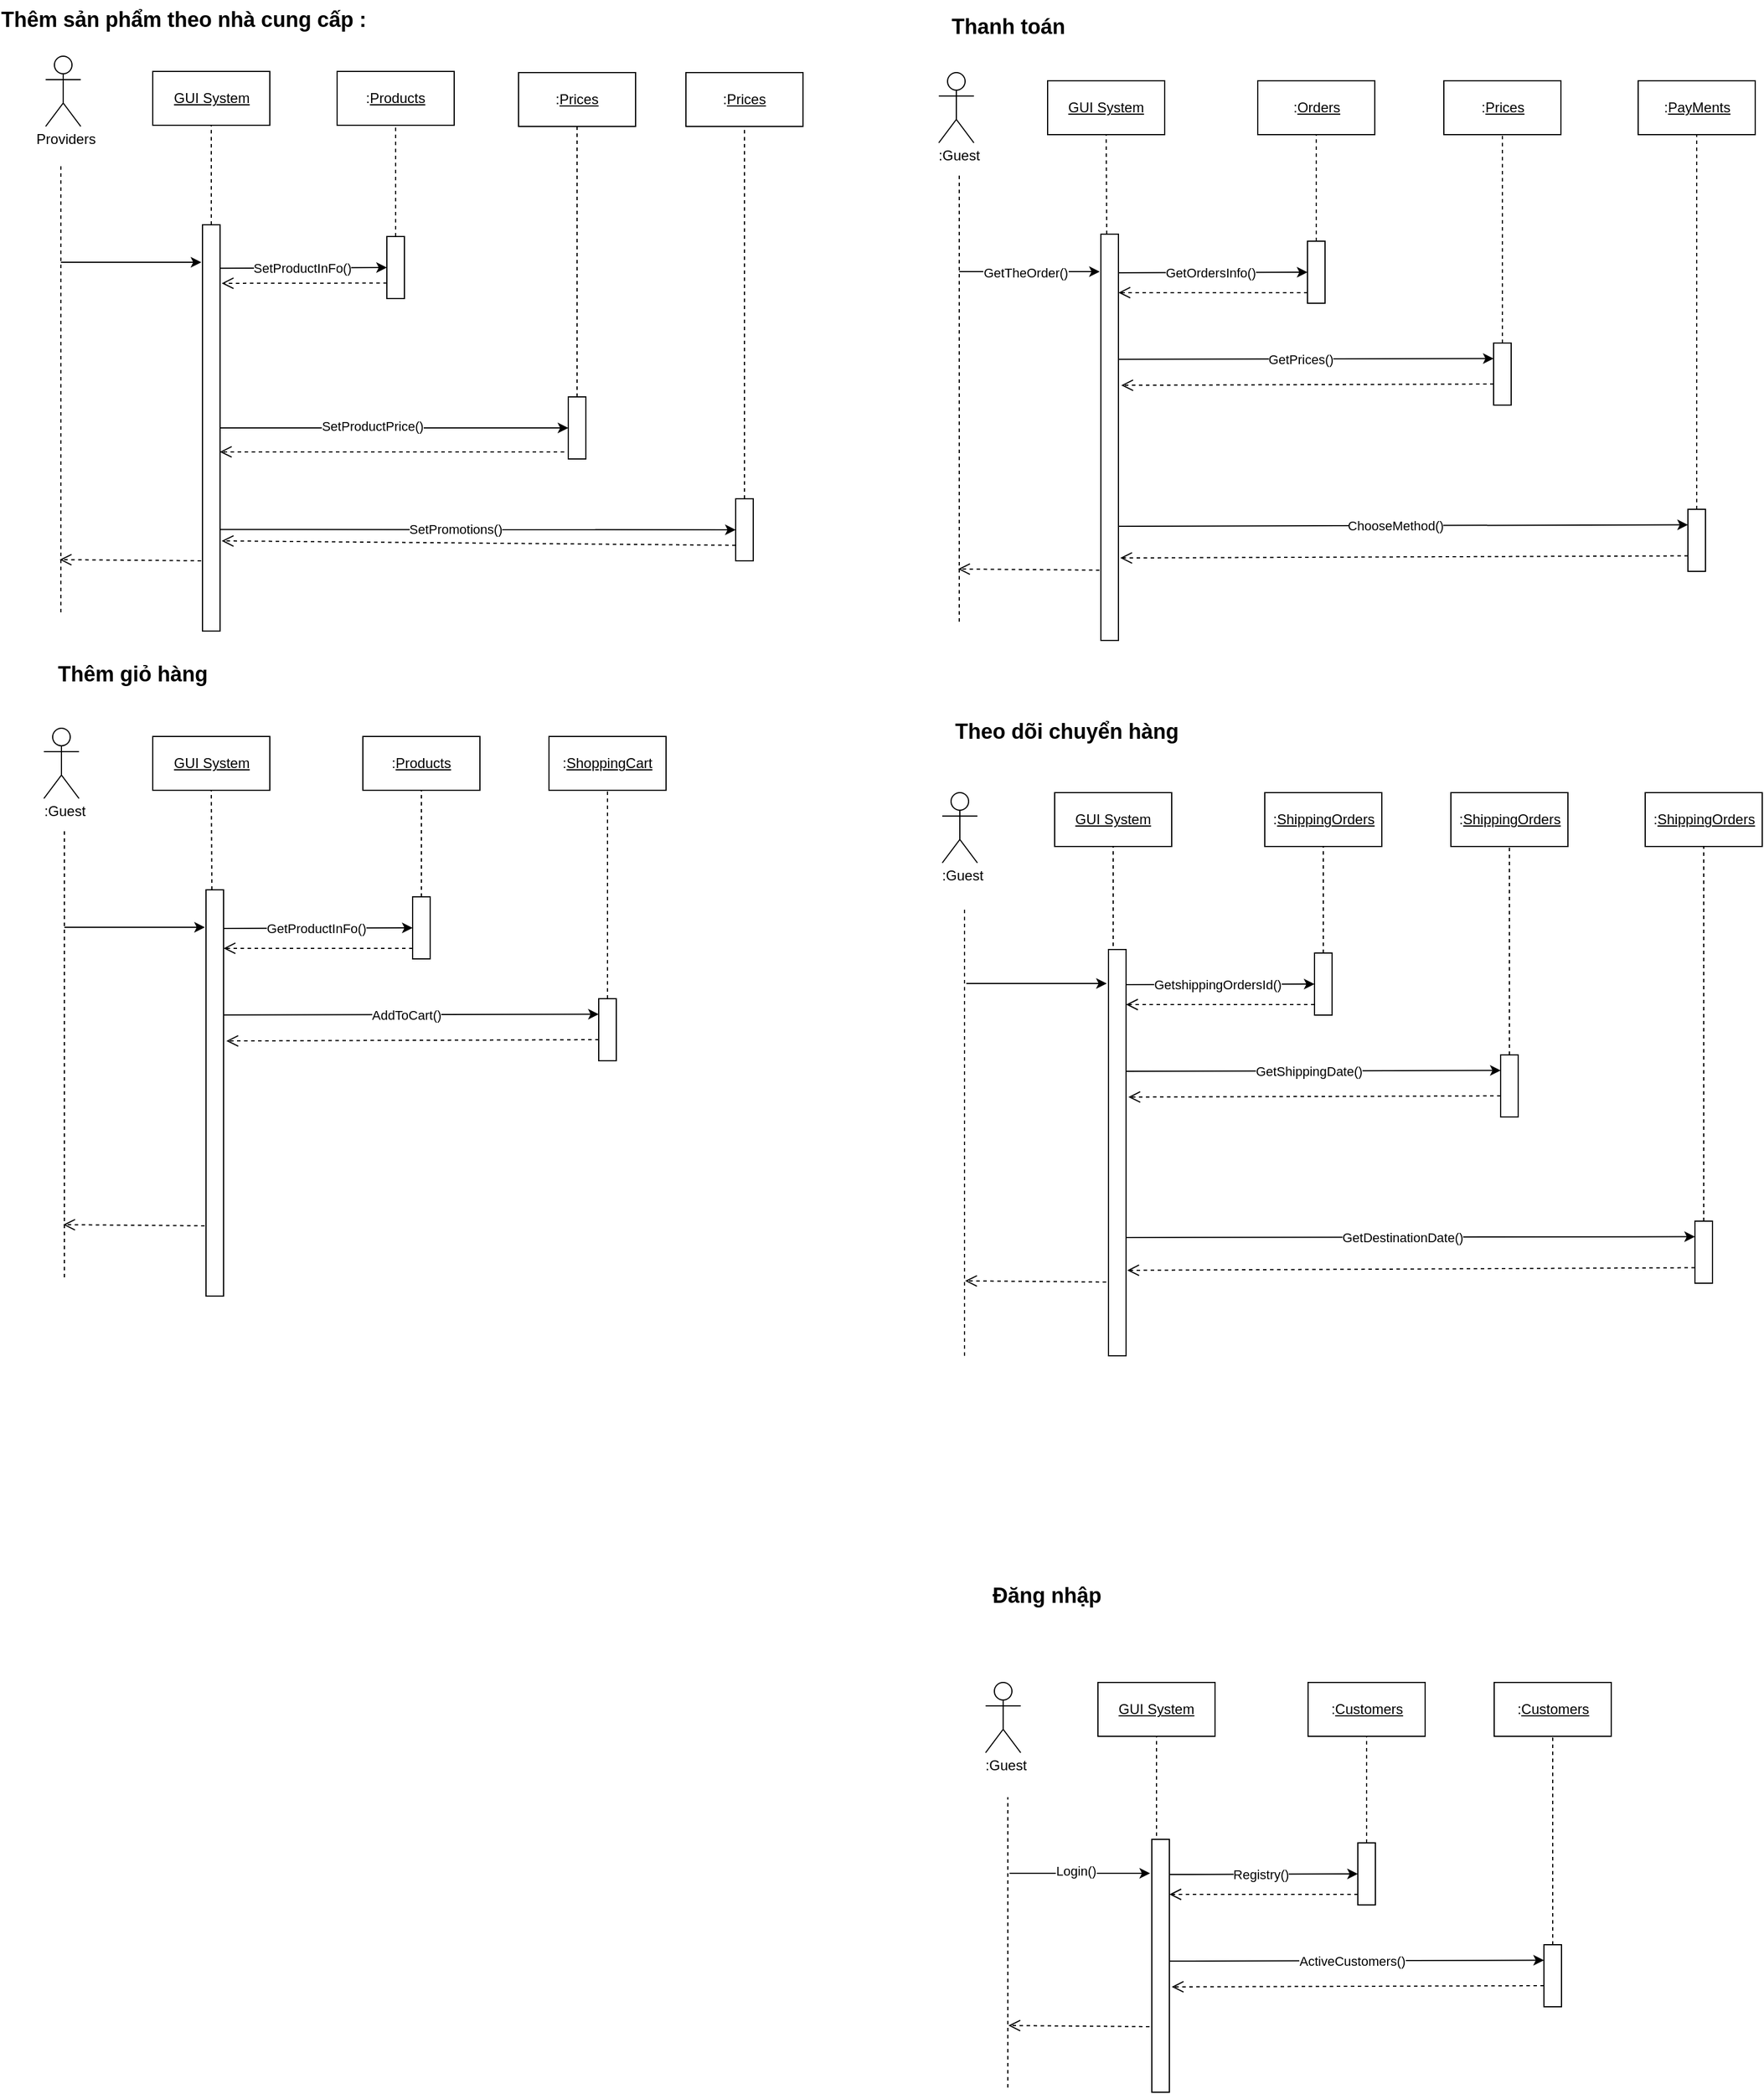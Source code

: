 <mxfile version="24.2.8" type="github">
  <diagram name="Trang-1" id="QfPc8f2yyIYW2TFsUel_">
    <mxGraphModel dx="5250" dy="3015" grid="0" gridSize="10" guides="1" tooltips="1" connect="1" arrows="1" fold="1" page="1" pageScale="1" pageWidth="1654" pageHeight="2336" math="0" shadow="0">
      <root>
        <mxCell id="0" />
        <mxCell id="1" parent="0" />
        <mxCell id="klZ8Iv5JOiSuoDanMf5N-1" value="Actor" style="shape=umlActor;verticalLabelPosition=bottom;verticalAlign=top;html=1;outlineConnect=0;overflow=hidden;noLabel=1;" vertex="1" parent="1">
          <mxGeometry x="75" y="64" width="30" height="60" as="geometry" />
        </mxCell>
        <mxCell id="klZ8Iv5JOiSuoDanMf5N-3" value="&lt;u&gt;GUI System&lt;/u&gt;" style="rounded=0;whiteSpace=wrap;html=1;" vertex="1" parent="1">
          <mxGeometry x="166.5" y="77" width="100" height="46" as="geometry" />
        </mxCell>
        <mxCell id="klZ8Iv5JOiSuoDanMf5N-4" value="" style="rounded=0;whiteSpace=wrap;html=1;" vertex="1" parent="1">
          <mxGeometry x="209" y="208" width="15" height="347" as="geometry" />
        </mxCell>
        <mxCell id="klZ8Iv5JOiSuoDanMf5N-5" value=":&lt;u&gt;Products&lt;/u&gt;" style="rounded=0;whiteSpace=wrap;html=1;" vertex="1" parent="1">
          <mxGeometry x="324" y="77" width="100" height="46" as="geometry" />
        </mxCell>
        <mxCell id="klZ8Iv5JOiSuoDanMf5N-6" value=":&lt;u&gt;Prices&lt;/u&gt;" style="rounded=0;whiteSpace=wrap;html=1;" vertex="1" parent="1">
          <mxGeometry x="479" y="78" width="100" height="46" as="geometry" />
        </mxCell>
        <mxCell id="klZ8Iv5JOiSuoDanMf5N-8" value="" style="endArrow=none;dashed=1;html=1;rounded=0;" edge="1" parent="1">
          <mxGeometry width="50" height="50" relative="1" as="geometry">
            <mxPoint x="88" y="539" as="sourcePoint" />
            <mxPoint x="88" y="156" as="targetPoint" />
          </mxGeometry>
        </mxCell>
        <mxCell id="klZ8Iv5JOiSuoDanMf5N-9" value="" style="endArrow=classic;html=1;rounded=0;" edge="1" parent="1">
          <mxGeometry width="50" height="50" relative="1" as="geometry">
            <mxPoint x="88" y="240" as="sourcePoint" />
            <mxPoint x="208" y="240" as="targetPoint" />
          </mxGeometry>
        </mxCell>
        <mxCell id="klZ8Iv5JOiSuoDanMf5N-10" value="" style="endArrow=none;dashed=1;html=1;rounded=0;entryX=0.5;entryY=1;entryDx=0;entryDy=0;exitX=0.5;exitY=0;exitDx=0;exitDy=0;" edge="1" parent="1" source="klZ8Iv5JOiSuoDanMf5N-4" target="klZ8Iv5JOiSuoDanMf5N-3">
          <mxGeometry width="50" height="50" relative="1" as="geometry">
            <mxPoint x="232" y="337" as="sourcePoint" />
            <mxPoint x="282" y="287" as="targetPoint" />
          </mxGeometry>
        </mxCell>
        <mxCell id="klZ8Iv5JOiSuoDanMf5N-13" value="" style="endArrow=classic;html=1;rounded=0;exitX=1.027;exitY=0.107;exitDx=0;exitDy=0;exitPerimeter=0;entryX=0;entryY=0.5;entryDx=0;entryDy=0;" edge="1" parent="1" source="klZ8Iv5JOiSuoDanMf5N-4" target="klZ8Iv5JOiSuoDanMf5N-14">
          <mxGeometry width="50" height="50" relative="1" as="geometry">
            <mxPoint x="257" y="236" as="sourcePoint" />
            <mxPoint x="338" y="239" as="targetPoint" />
          </mxGeometry>
        </mxCell>
        <mxCell id="klZ8Iv5JOiSuoDanMf5N-16" value="SetProductInFo()" style="edgeLabel;html=1;align=center;verticalAlign=middle;resizable=0;points=[];" vertex="1" connectable="0" parent="klZ8Iv5JOiSuoDanMf5N-13">
          <mxGeometry x="-0.029" relative="1" as="geometry">
            <mxPoint as="offset" />
          </mxGeometry>
        </mxCell>
        <mxCell id="klZ8Iv5JOiSuoDanMf5N-14" value="" style="rounded=0;whiteSpace=wrap;html=1;" vertex="1" parent="1">
          <mxGeometry x="366.5" y="218" width="15" height="53" as="geometry" />
        </mxCell>
        <mxCell id="klZ8Iv5JOiSuoDanMf5N-18" value="" style="rounded=0;whiteSpace=wrap;html=1;" vertex="1" parent="1">
          <mxGeometry x="521.5" y="355" width="15" height="53" as="geometry" />
        </mxCell>
        <mxCell id="klZ8Iv5JOiSuoDanMf5N-21" value="" style="endArrow=none;dashed=1;html=1;rounded=0;exitX=0.5;exitY=0;exitDx=0;exitDy=0;entryX=0.5;entryY=1;entryDx=0;entryDy=0;" edge="1" parent="1" source="klZ8Iv5JOiSuoDanMf5N-14" target="klZ8Iv5JOiSuoDanMf5N-5">
          <mxGeometry width="50" height="50" relative="1" as="geometry">
            <mxPoint x="464" y="337" as="sourcePoint" />
            <mxPoint x="514" y="287" as="targetPoint" />
          </mxGeometry>
        </mxCell>
        <mxCell id="klZ8Iv5JOiSuoDanMf5N-22" value="" style="endArrow=none;dashed=1;html=1;rounded=0;exitX=0.5;exitY=0;exitDx=0;exitDy=0;entryX=0.5;entryY=1;entryDx=0;entryDy=0;" edge="1" parent="1" source="klZ8Iv5JOiSuoDanMf5N-18" target="klZ8Iv5JOiSuoDanMf5N-6">
          <mxGeometry width="50" height="50" relative="1" as="geometry">
            <mxPoint x="384" y="222" as="sourcePoint" />
            <mxPoint x="384" y="133" as="targetPoint" />
          </mxGeometry>
        </mxCell>
        <mxCell id="klZ8Iv5JOiSuoDanMf5N-24" value=":&lt;u&gt;Prices&lt;/u&gt;" style="rounded=0;whiteSpace=wrap;html=1;" vertex="1" parent="1">
          <mxGeometry x="622" y="78" width="100" height="46" as="geometry" />
        </mxCell>
        <mxCell id="klZ8Iv5JOiSuoDanMf5N-25" value="" style="endArrow=none;dashed=1;html=1;rounded=0;entryX=0.5;entryY=1;entryDx=0;entryDy=0;exitX=0.5;exitY=0;exitDx=0;exitDy=0;" edge="1" parent="1" source="klZ8Iv5JOiSuoDanMf5N-27" target="klZ8Iv5JOiSuoDanMf5N-24">
          <mxGeometry width="50" height="50" relative="1" as="geometry">
            <mxPoint x="672" y="197" as="sourcePoint" />
            <mxPoint x="514" y="287" as="targetPoint" />
          </mxGeometry>
        </mxCell>
        <mxCell id="klZ8Iv5JOiSuoDanMf5N-27" value="" style="rounded=0;whiteSpace=wrap;html=1;" vertex="1" parent="1">
          <mxGeometry x="664.5" y="442" width="15" height="53" as="geometry" />
        </mxCell>
        <mxCell id="klZ8Iv5JOiSuoDanMf5N-30" style="rounded=0;orthogonalLoop=1;jettySize=auto;html=1;exitX=1;exitY=0.5;exitDx=0;exitDy=0;entryX=0;entryY=0.5;entryDx=0;entryDy=0;" edge="1" parent="1" source="klZ8Iv5JOiSuoDanMf5N-4" target="klZ8Iv5JOiSuoDanMf5N-18">
          <mxGeometry relative="1" as="geometry">
            <mxPoint x="508" y="349" as="targetPoint" />
            <mxPoint x="261" y="313" as="sourcePoint" />
          </mxGeometry>
        </mxCell>
        <mxCell id="klZ8Iv5JOiSuoDanMf5N-31" value="SetProductPrice()" style="edgeLabel;html=1;align=center;verticalAlign=middle;resizable=0;points=[];" vertex="1" connectable="0" parent="klZ8Iv5JOiSuoDanMf5N-30">
          <mxGeometry x="-0.131" y="2" relative="1" as="geometry">
            <mxPoint as="offset" />
          </mxGeometry>
        </mxCell>
        <mxCell id="klZ8Iv5JOiSuoDanMf5N-32" style="rounded=0;orthogonalLoop=1;jettySize=auto;html=1;exitX=1;exitY=0.75;exitDx=0;exitDy=0;entryX=0;entryY=0.5;entryDx=0;entryDy=0;" edge="1" parent="1" source="klZ8Iv5JOiSuoDanMf5N-4" target="klZ8Iv5JOiSuoDanMf5N-27">
          <mxGeometry relative="1" as="geometry">
            <mxPoint x="378" y="466" as="sourcePoint" />
            <mxPoint x="590" y="468" as="targetPoint" />
          </mxGeometry>
        </mxCell>
        <mxCell id="klZ8Iv5JOiSuoDanMf5N-33" value="SetPromotions()" style="edgeLabel;html=1;align=center;verticalAlign=middle;resizable=0;points=[];" vertex="1" connectable="0" parent="klZ8Iv5JOiSuoDanMf5N-32">
          <mxGeometry x="-0.089" y="1" relative="1" as="geometry">
            <mxPoint as="offset" />
          </mxGeometry>
        </mxCell>
        <mxCell id="klZ8Iv5JOiSuoDanMf5N-35" value="" style="html=1;verticalAlign=bottom;endArrow=open;dashed=1;endSize=8;curved=0;rounded=0;exitX=0;exitY=0.75;exitDx=0;exitDy=0;entryX=1.093;entryY=0.144;entryDx=0;entryDy=0;entryPerimeter=0;" edge="1" parent="1" source="klZ8Iv5JOiSuoDanMf5N-14" target="klZ8Iv5JOiSuoDanMf5N-4">
          <mxGeometry relative="1" as="geometry">
            <mxPoint x="353" y="268" as="sourcePoint" />
            <mxPoint x="273" y="268" as="targetPoint" />
          </mxGeometry>
        </mxCell>
        <mxCell id="klZ8Iv5JOiSuoDanMf5N-36" value="" style="html=1;verticalAlign=bottom;endArrow=open;dashed=1;endSize=8;curved=0;rounded=0;exitX=-0.08;exitY=0.827;exitDx=0;exitDy=0;entryX=1.093;entryY=0.144;entryDx=0;entryDy=0;entryPerimeter=0;exitPerimeter=0;" edge="1" parent="1" source="klZ8Iv5JOiSuoDanMf5N-4">
          <mxGeometry relative="1" as="geometry">
            <mxPoint x="229" y="494" as="sourcePoint" />
            <mxPoint x="87" y="494" as="targetPoint" />
          </mxGeometry>
        </mxCell>
        <mxCell id="klZ8Iv5JOiSuoDanMf5N-37" value="" style="html=1;verticalAlign=bottom;endArrow=open;dashed=1;endSize=8;curved=0;rounded=0;exitX=0;exitY=0.75;exitDx=0;exitDy=0;entryX=1.093;entryY=0.778;entryDx=0;entryDy=0;entryPerimeter=0;" edge="1" parent="1" source="klZ8Iv5JOiSuoDanMf5N-27" target="klZ8Iv5JOiSuoDanMf5N-4">
          <mxGeometry relative="1" as="geometry">
            <mxPoint x="371" y="485" as="sourcePoint" />
            <mxPoint x="229" y="485" as="targetPoint" />
          </mxGeometry>
        </mxCell>
        <mxCell id="klZ8Iv5JOiSuoDanMf5N-38" value="" style="html=1;verticalAlign=bottom;endArrow=open;dashed=1;endSize=8;curved=0;rounded=0;exitX=0;exitY=0.75;exitDx=0;exitDy=0;entryX=0.987;entryY=0.559;entryDx=0;entryDy=0;entryPerimeter=0;" edge="1" parent="1" target="klZ8Iv5JOiSuoDanMf5N-4">
          <mxGeometry relative="1" as="geometry">
            <mxPoint x="518" y="402" as="sourcePoint" />
            <mxPoint x="376" y="402" as="targetPoint" />
          </mxGeometry>
        </mxCell>
        <mxCell id="klZ8Iv5JOiSuoDanMf5N-40" value="Providers" style="text;html=1;align=center;verticalAlign=middle;resizable=0;points=[];autosize=1;strokeColor=none;fillColor=none;" vertex="1" parent="1">
          <mxGeometry x="57" y="122" width="69" height="26" as="geometry" />
        </mxCell>
        <mxCell id="klZ8Iv5JOiSuoDanMf5N-41" value="Actor" style="shape=umlActor;verticalLabelPosition=bottom;verticalAlign=top;html=1;outlineConnect=0;overflow=hidden;noLabel=1;" vertex="1" parent="1">
          <mxGeometry x="73.5" y="638" width="30" height="60" as="geometry" />
        </mxCell>
        <mxCell id="klZ8Iv5JOiSuoDanMf5N-42" value=":Guest" style="text;html=1;align=center;verticalAlign=middle;resizable=0;points=[];autosize=1;strokeColor=none;fillColor=none;" vertex="1" parent="1">
          <mxGeometry x="64.5" y="696" width="53" height="26" as="geometry" />
        </mxCell>
        <mxCell id="klZ8Iv5JOiSuoDanMf5N-43" value="" style="endArrow=none;dashed=1;html=1;rounded=0;" edge="1" parent="1">
          <mxGeometry width="50" height="50" relative="1" as="geometry">
            <mxPoint x="91" y="1107" as="sourcePoint" />
            <mxPoint x="91" y="724" as="targetPoint" />
          </mxGeometry>
        </mxCell>
        <mxCell id="klZ8Iv5JOiSuoDanMf5N-44" value="" style="endArrow=classic;html=1;rounded=0;" edge="1" parent="1">
          <mxGeometry width="50" height="50" relative="1" as="geometry">
            <mxPoint x="91" y="808" as="sourcePoint" />
            <mxPoint x="211" y="808" as="targetPoint" />
          </mxGeometry>
        </mxCell>
        <mxCell id="klZ8Iv5JOiSuoDanMf5N-45" value="" style="rounded=0;whiteSpace=wrap;html=1;" vertex="1" parent="1">
          <mxGeometry x="212" y="776" width="15" height="347" as="geometry" />
        </mxCell>
        <mxCell id="klZ8Iv5JOiSuoDanMf5N-46" value="" style="html=1;verticalAlign=bottom;endArrow=open;dashed=1;endSize=8;curved=0;rounded=0;exitX=-0.08;exitY=0.827;exitDx=0;exitDy=0;entryX=1.093;entryY=0.144;entryDx=0;entryDy=0;entryPerimeter=0;exitPerimeter=0;" edge="1" source="klZ8Iv5JOiSuoDanMf5N-45" parent="1">
          <mxGeometry relative="1" as="geometry">
            <mxPoint x="232" y="1062" as="sourcePoint" />
            <mxPoint x="90" y="1062" as="targetPoint" />
          </mxGeometry>
        </mxCell>
        <mxCell id="klZ8Iv5JOiSuoDanMf5N-47" value="&lt;u&gt;GUI System&lt;/u&gt;" style="rounded=0;whiteSpace=wrap;html=1;" vertex="1" parent="1">
          <mxGeometry x="166.5" y="645" width="100" height="46" as="geometry" />
        </mxCell>
        <mxCell id="klZ8Iv5JOiSuoDanMf5N-48" value="" style="endArrow=none;dashed=1;html=1;rounded=0;entryX=0.5;entryY=1;entryDx=0;entryDy=0;exitX=0.333;exitY=0;exitDx=0;exitDy=0;exitPerimeter=0;" edge="1" parent="1" source="klZ8Iv5JOiSuoDanMf5N-45" target="klZ8Iv5JOiSuoDanMf5N-47">
          <mxGeometry width="50" height="50" relative="1" as="geometry">
            <mxPoint x="219" y="772" as="sourcePoint" />
            <mxPoint x="219" y="694" as="targetPoint" />
          </mxGeometry>
        </mxCell>
        <mxCell id="klZ8Iv5JOiSuoDanMf5N-49" value=":&lt;u&gt;Products&lt;/u&gt;" style="rounded=0;whiteSpace=wrap;html=1;" vertex="1" parent="1">
          <mxGeometry x="346" y="645" width="100" height="46" as="geometry" />
        </mxCell>
        <mxCell id="klZ8Iv5JOiSuoDanMf5N-50" value="" style="endArrow=none;dashed=1;html=1;rounded=0;entryX=0.5;entryY=1;entryDx=0;entryDy=0;exitX=0.5;exitY=0;exitDx=0;exitDy=0;" edge="1" parent="1" source="klZ8Iv5JOiSuoDanMf5N-51" target="klZ8Iv5JOiSuoDanMf5N-49">
          <mxGeometry width="50" height="50" relative="1" as="geometry">
            <mxPoint x="396" y="760" as="sourcePoint" />
            <mxPoint x="395.5" y="698" as="targetPoint" />
          </mxGeometry>
        </mxCell>
        <mxCell id="klZ8Iv5JOiSuoDanMf5N-51" value="" style="rounded=0;whiteSpace=wrap;html=1;" vertex="1" parent="1">
          <mxGeometry x="388.5" y="782" width="15" height="53" as="geometry" />
        </mxCell>
        <mxCell id="klZ8Iv5JOiSuoDanMf5N-52" value="" style="endArrow=classic;html=1;rounded=0;exitX=1.027;exitY=0.107;exitDx=0;exitDy=0;exitPerimeter=0;entryX=0;entryY=0.5;entryDx=0;entryDy=0;" edge="1" parent="1" target="klZ8Iv5JOiSuoDanMf5N-51">
          <mxGeometry width="50" height="50" relative="1" as="geometry">
            <mxPoint x="227" y="809" as="sourcePoint" />
            <mxPoint x="370" y="809" as="targetPoint" />
          </mxGeometry>
        </mxCell>
        <mxCell id="klZ8Iv5JOiSuoDanMf5N-53" value="GetProductInFo()" style="edgeLabel;html=1;align=center;verticalAlign=middle;resizable=0;points=[];" vertex="1" connectable="0" parent="klZ8Iv5JOiSuoDanMf5N-52">
          <mxGeometry x="-0.029" relative="1" as="geometry">
            <mxPoint as="offset" />
          </mxGeometry>
        </mxCell>
        <mxCell id="klZ8Iv5JOiSuoDanMf5N-55" value="" style="html=1;verticalAlign=bottom;endArrow=open;dashed=1;endSize=8;curved=0;rounded=0;exitX=-0.08;exitY=0.827;exitDx=0;exitDy=0;entryX=1;entryY=0.144;entryDx=0;entryDy=0;entryPerimeter=0;exitPerimeter=0;" edge="1" parent="1" target="klZ8Iv5JOiSuoDanMf5N-45">
          <mxGeometry relative="1" as="geometry">
            <mxPoint x="388.5" y="826" as="sourcePoint" />
            <mxPoint x="267.5" y="825" as="targetPoint" />
          </mxGeometry>
        </mxCell>
        <mxCell id="klZ8Iv5JOiSuoDanMf5N-56" value=":&lt;u&gt;ShoppingCart&lt;/u&gt;" style="rounded=0;whiteSpace=wrap;html=1;" vertex="1" parent="1">
          <mxGeometry x="505" y="645" width="100" height="46" as="geometry" />
        </mxCell>
        <mxCell id="klZ8Iv5JOiSuoDanMf5N-57" value="" style="endArrow=none;dashed=1;html=1;rounded=0;entryX=0.5;entryY=1;entryDx=0;entryDy=0;exitX=0.5;exitY=0;exitDx=0;exitDy=0;" edge="1" parent="1" source="klZ8Iv5JOiSuoDanMf5N-58" target="klZ8Iv5JOiSuoDanMf5N-56">
          <mxGeometry width="50" height="50" relative="1" as="geometry">
            <mxPoint x="555" y="871" as="sourcePoint" />
            <mxPoint x="406" y="701" as="targetPoint" />
          </mxGeometry>
        </mxCell>
        <mxCell id="klZ8Iv5JOiSuoDanMf5N-58" value="" style="rounded=0;whiteSpace=wrap;html=1;" vertex="1" parent="1">
          <mxGeometry x="547.5" y="869" width="15" height="53" as="geometry" />
        </mxCell>
        <mxCell id="klZ8Iv5JOiSuoDanMf5N-59" value="" style="endArrow=classic;html=1;rounded=0;exitX=1;exitY=0.308;exitDx=0;exitDy=0;exitPerimeter=0;entryX=0;entryY=0.25;entryDx=0;entryDy=0;" edge="1" parent="1" source="klZ8Iv5JOiSuoDanMf5N-45" target="klZ8Iv5JOiSuoDanMf5N-58">
          <mxGeometry width="50" height="50" relative="1" as="geometry">
            <mxPoint x="227" y="891" as="sourcePoint" />
            <mxPoint x="389" y="891" as="targetPoint" />
          </mxGeometry>
        </mxCell>
        <mxCell id="klZ8Iv5JOiSuoDanMf5N-60" value="AddToCart()" style="edgeLabel;html=1;align=center;verticalAlign=middle;resizable=0;points=[];" vertex="1" connectable="0" parent="klZ8Iv5JOiSuoDanMf5N-59">
          <mxGeometry x="-0.029" relative="1" as="geometry">
            <mxPoint as="offset" />
          </mxGeometry>
        </mxCell>
        <mxCell id="klZ8Iv5JOiSuoDanMf5N-61" value="" style="html=1;verticalAlign=bottom;endArrow=open;dashed=1;endSize=8;curved=0;rounded=0;exitX=-0.08;exitY=0.827;exitDx=0;exitDy=0;entryX=1.16;entryY=0.372;entryDx=0;entryDy=0;entryPerimeter=0;exitPerimeter=0;" edge="1" parent="1" target="klZ8Iv5JOiSuoDanMf5N-45">
          <mxGeometry relative="1" as="geometry">
            <mxPoint x="547.5" y="904" as="sourcePoint" />
            <mxPoint x="386" y="904" as="targetPoint" />
          </mxGeometry>
        </mxCell>
        <mxCell id="klZ8Iv5JOiSuoDanMf5N-63" value="Actor" style="shape=umlActor;verticalLabelPosition=bottom;verticalAlign=top;html=1;outlineConnect=0;overflow=hidden;noLabel=1;" vertex="1" parent="1">
          <mxGeometry x="838" y="78" width="30" height="60" as="geometry" />
        </mxCell>
        <mxCell id="klZ8Iv5JOiSuoDanMf5N-64" value=":Guest" style="text;html=1;align=center;verticalAlign=middle;resizable=0;points=[];autosize=1;strokeColor=none;fillColor=none;" vertex="1" parent="1">
          <mxGeometry x="828" y="136" width="53" height="26" as="geometry" />
        </mxCell>
        <mxCell id="klZ8Iv5JOiSuoDanMf5N-65" value="" style="endArrow=none;dashed=1;html=1;rounded=0;" edge="1" parent="1">
          <mxGeometry width="50" height="50" relative="1" as="geometry">
            <mxPoint x="855.5" y="547" as="sourcePoint" />
            <mxPoint x="855.5" y="164" as="targetPoint" />
          </mxGeometry>
        </mxCell>
        <mxCell id="klZ8Iv5JOiSuoDanMf5N-66" value="" style="endArrow=classic;html=1;rounded=0;" edge="1" parent="1">
          <mxGeometry width="50" height="50" relative="1" as="geometry">
            <mxPoint x="855.5" y="248" as="sourcePoint" />
            <mxPoint x="975.5" y="248" as="targetPoint" />
          </mxGeometry>
        </mxCell>
        <mxCell id="klZ8Iv5JOiSuoDanMf5N-83" value="GetTheOrder()" style="edgeLabel;html=1;align=center;verticalAlign=middle;resizable=0;points=[];" vertex="1" connectable="0" parent="klZ8Iv5JOiSuoDanMf5N-66">
          <mxGeometry x="-0.261" y="-1" relative="1" as="geometry">
            <mxPoint x="12" as="offset" />
          </mxGeometry>
        </mxCell>
        <mxCell id="klZ8Iv5JOiSuoDanMf5N-67" value="" style="rounded=0;whiteSpace=wrap;html=1;" vertex="1" parent="1">
          <mxGeometry x="976.5" y="216" width="15" height="347" as="geometry" />
        </mxCell>
        <mxCell id="klZ8Iv5JOiSuoDanMf5N-68" value="" style="html=1;verticalAlign=bottom;endArrow=open;dashed=1;endSize=8;curved=0;rounded=0;exitX=-0.08;exitY=0.827;exitDx=0;exitDy=0;entryX=1.093;entryY=0.144;entryDx=0;entryDy=0;entryPerimeter=0;exitPerimeter=0;" edge="1" source="klZ8Iv5JOiSuoDanMf5N-67" parent="1">
          <mxGeometry relative="1" as="geometry">
            <mxPoint x="996.5" y="502" as="sourcePoint" />
            <mxPoint x="854.5" y="502" as="targetPoint" />
          </mxGeometry>
        </mxCell>
        <mxCell id="klZ8Iv5JOiSuoDanMf5N-69" value="&lt;u&gt;GUI System&lt;/u&gt;" style="rounded=0;whiteSpace=wrap;html=1;" vertex="1" parent="1">
          <mxGeometry x="931" y="85" width="100" height="46" as="geometry" />
        </mxCell>
        <mxCell id="klZ8Iv5JOiSuoDanMf5N-70" value="" style="endArrow=none;dashed=1;html=1;rounded=0;entryX=0.5;entryY=1;entryDx=0;entryDy=0;exitX=0.333;exitY=0;exitDx=0;exitDy=0;exitPerimeter=0;" edge="1" source="klZ8Iv5JOiSuoDanMf5N-67" target="klZ8Iv5JOiSuoDanMf5N-69" parent="1">
          <mxGeometry width="50" height="50" relative="1" as="geometry">
            <mxPoint x="983.5" y="212" as="sourcePoint" />
            <mxPoint x="983.5" y="134" as="targetPoint" />
          </mxGeometry>
        </mxCell>
        <mxCell id="klZ8Iv5JOiSuoDanMf5N-71" value=":&lt;u&gt;Orders&lt;/u&gt;" style="rounded=0;whiteSpace=wrap;html=1;" vertex="1" parent="1">
          <mxGeometry x="1110.5" y="85" width="100" height="46" as="geometry" />
        </mxCell>
        <mxCell id="klZ8Iv5JOiSuoDanMf5N-72" value="" style="endArrow=none;dashed=1;html=1;rounded=0;entryX=0.5;entryY=1;entryDx=0;entryDy=0;exitX=0.5;exitY=0;exitDx=0;exitDy=0;" edge="1" source="klZ8Iv5JOiSuoDanMf5N-73" target="klZ8Iv5JOiSuoDanMf5N-71" parent="1">
          <mxGeometry width="50" height="50" relative="1" as="geometry">
            <mxPoint x="1160.5" y="200" as="sourcePoint" />
            <mxPoint x="1160" y="138" as="targetPoint" />
          </mxGeometry>
        </mxCell>
        <mxCell id="klZ8Iv5JOiSuoDanMf5N-73" value="" style="rounded=0;whiteSpace=wrap;html=1;" vertex="1" parent="1">
          <mxGeometry x="1153" y="222" width="15" height="53" as="geometry" />
        </mxCell>
        <mxCell id="klZ8Iv5JOiSuoDanMf5N-74" value="" style="endArrow=classic;html=1;rounded=0;exitX=1.027;exitY=0.107;exitDx=0;exitDy=0;exitPerimeter=0;entryX=0;entryY=0.5;entryDx=0;entryDy=0;" edge="1" target="klZ8Iv5JOiSuoDanMf5N-73" parent="1">
          <mxGeometry width="50" height="50" relative="1" as="geometry">
            <mxPoint x="991.5" y="249" as="sourcePoint" />
            <mxPoint x="1134.5" y="249" as="targetPoint" />
          </mxGeometry>
        </mxCell>
        <mxCell id="klZ8Iv5JOiSuoDanMf5N-75" value="GetOrdersInfo()" style="edgeLabel;html=1;align=center;verticalAlign=middle;resizable=0;points=[];" vertex="1" connectable="0" parent="klZ8Iv5JOiSuoDanMf5N-74">
          <mxGeometry x="-0.029" relative="1" as="geometry">
            <mxPoint as="offset" />
          </mxGeometry>
        </mxCell>
        <mxCell id="klZ8Iv5JOiSuoDanMf5N-76" value="" style="html=1;verticalAlign=bottom;endArrow=open;dashed=1;endSize=8;curved=0;rounded=0;exitX=-0.08;exitY=0.827;exitDx=0;exitDy=0;entryX=1;entryY=0.144;entryDx=0;entryDy=0;entryPerimeter=0;exitPerimeter=0;" edge="1" target="klZ8Iv5JOiSuoDanMf5N-67" parent="1">
          <mxGeometry relative="1" as="geometry">
            <mxPoint x="1153" y="266" as="sourcePoint" />
            <mxPoint x="1032" y="265" as="targetPoint" />
          </mxGeometry>
        </mxCell>
        <mxCell id="klZ8Iv5JOiSuoDanMf5N-77" value=":&lt;u&gt;Prices&lt;/u&gt;" style="rounded=0;whiteSpace=wrap;html=1;" vertex="1" parent="1">
          <mxGeometry x="1269.5" y="85" width="100" height="46" as="geometry" />
        </mxCell>
        <mxCell id="klZ8Iv5JOiSuoDanMf5N-78" value="" style="endArrow=none;dashed=1;html=1;rounded=0;entryX=0.5;entryY=1;entryDx=0;entryDy=0;exitX=0.5;exitY=0;exitDx=0;exitDy=0;" edge="1" source="klZ8Iv5JOiSuoDanMf5N-79" target="klZ8Iv5JOiSuoDanMf5N-77" parent="1">
          <mxGeometry width="50" height="50" relative="1" as="geometry">
            <mxPoint x="1319.5" y="311" as="sourcePoint" />
            <mxPoint x="1170.5" y="141" as="targetPoint" />
          </mxGeometry>
        </mxCell>
        <mxCell id="klZ8Iv5JOiSuoDanMf5N-79" value="" style="rounded=0;whiteSpace=wrap;html=1;" vertex="1" parent="1">
          <mxGeometry x="1312" y="309" width="15" height="53" as="geometry" />
        </mxCell>
        <mxCell id="klZ8Iv5JOiSuoDanMf5N-80" value="" style="endArrow=classic;html=1;rounded=0;exitX=1;exitY=0.308;exitDx=0;exitDy=0;exitPerimeter=0;entryX=0;entryY=0.25;entryDx=0;entryDy=0;" edge="1" source="klZ8Iv5JOiSuoDanMf5N-67" target="klZ8Iv5JOiSuoDanMf5N-79" parent="1">
          <mxGeometry width="50" height="50" relative="1" as="geometry">
            <mxPoint x="991.5" y="331" as="sourcePoint" />
            <mxPoint x="1153.5" y="331" as="targetPoint" />
          </mxGeometry>
        </mxCell>
        <mxCell id="klZ8Iv5JOiSuoDanMf5N-81" value="GetPrices()" style="edgeLabel;html=1;align=center;verticalAlign=middle;resizable=0;points=[];" vertex="1" connectable="0" parent="klZ8Iv5JOiSuoDanMf5N-80">
          <mxGeometry x="-0.029" relative="1" as="geometry">
            <mxPoint as="offset" />
          </mxGeometry>
        </mxCell>
        <mxCell id="klZ8Iv5JOiSuoDanMf5N-82" value="" style="html=1;verticalAlign=bottom;endArrow=open;dashed=1;endSize=8;curved=0;rounded=0;exitX=-0.08;exitY=0.827;exitDx=0;exitDy=0;entryX=1.16;entryY=0.372;entryDx=0;entryDy=0;entryPerimeter=0;exitPerimeter=0;" edge="1" target="klZ8Iv5JOiSuoDanMf5N-67" parent="1">
          <mxGeometry relative="1" as="geometry">
            <mxPoint x="1312" y="344" as="sourcePoint" />
            <mxPoint x="1150.5" y="344" as="targetPoint" />
          </mxGeometry>
        </mxCell>
        <mxCell id="klZ8Iv5JOiSuoDanMf5N-84" value="" style="endArrow=classic;html=1;rounded=0;exitX=0.999;exitY=0.719;exitDx=0;exitDy=0;exitPerimeter=0;entryX=0;entryY=0.25;entryDx=0;entryDy=0;" edge="1" target="klZ8Iv5JOiSuoDanMf5N-87" parent="1" source="klZ8Iv5JOiSuoDanMf5N-67">
          <mxGeometry width="50" height="50" relative="1" as="geometry">
            <mxPoint x="1158" y="323" as="sourcePoint" />
            <mxPoint x="1319.5" y="331" as="targetPoint" />
          </mxGeometry>
        </mxCell>
        <mxCell id="klZ8Iv5JOiSuoDanMf5N-85" value="ChooseMethod()" style="edgeLabel;html=1;align=center;verticalAlign=middle;resizable=0;points=[];" vertex="1" connectable="0" parent="klZ8Iv5JOiSuoDanMf5N-84">
          <mxGeometry x="-0.029" relative="1" as="geometry">
            <mxPoint as="offset" />
          </mxGeometry>
        </mxCell>
        <mxCell id="klZ8Iv5JOiSuoDanMf5N-86" value="" style="html=1;verticalAlign=bottom;endArrow=open;dashed=1;endSize=8;curved=0;rounded=0;exitX=0;exitY=0.75;exitDx=0;exitDy=0;entryX=1.102;entryY=0.797;entryDx=0;entryDy=0;entryPerimeter=0;" edge="1" parent="1" source="klZ8Iv5JOiSuoDanMf5N-87" target="klZ8Iv5JOiSuoDanMf5N-67">
          <mxGeometry relative="1" as="geometry">
            <mxPoint x="1478" y="344" as="sourcePoint" />
            <mxPoint x="1160" y="345" as="targetPoint" />
          </mxGeometry>
        </mxCell>
        <mxCell id="klZ8Iv5JOiSuoDanMf5N-87" value="" style="rounded=0;whiteSpace=wrap;html=1;" vertex="1" parent="1">
          <mxGeometry x="1478" y="451" width="15" height="53" as="geometry" />
        </mxCell>
        <mxCell id="klZ8Iv5JOiSuoDanMf5N-88" value="" style="endArrow=none;dashed=1;html=1;rounded=0;entryX=0.5;entryY=1;entryDx=0;entryDy=0;exitX=0.5;exitY=0;exitDx=0;exitDy=0;" edge="1" source="klZ8Iv5JOiSuoDanMf5N-87" target="klZ8Iv5JOiSuoDanMf5N-89" parent="1">
          <mxGeometry width="50" height="50" relative="1" as="geometry">
            <mxPoint x="1485.5" y="311" as="sourcePoint" />
            <mxPoint x="1336.5" y="141" as="targetPoint" />
          </mxGeometry>
        </mxCell>
        <mxCell id="klZ8Iv5JOiSuoDanMf5N-89" value=":&lt;u&gt;PayMents&lt;/u&gt;" style="rounded=0;whiteSpace=wrap;html=1;" vertex="1" parent="1">
          <mxGeometry x="1435.5" y="85" width="100" height="46" as="geometry" />
        </mxCell>
        <mxCell id="klZ8Iv5JOiSuoDanMf5N-91" value="Actor" style="shape=umlActor;verticalLabelPosition=bottom;verticalAlign=top;html=1;outlineConnect=0;overflow=hidden;noLabel=1;" vertex="1" parent="1">
          <mxGeometry x="841" y="693" width="30" height="60" as="geometry" />
        </mxCell>
        <mxCell id="klZ8Iv5JOiSuoDanMf5N-92" value=":Guest" style="text;html=1;align=center;verticalAlign=middle;resizable=0;points=[];autosize=1;strokeColor=none;fillColor=none;" vertex="1" parent="1">
          <mxGeometry x="831" y="751" width="53" height="26" as="geometry" />
        </mxCell>
        <mxCell id="klZ8Iv5JOiSuoDanMf5N-93" value="" style="endArrow=classic;html=1;rounded=0;" edge="1" parent="1">
          <mxGeometry width="50" height="50" relative="1" as="geometry">
            <mxPoint x="861.5" y="856" as="sourcePoint" />
            <mxPoint x="981.5" y="856" as="targetPoint" />
          </mxGeometry>
        </mxCell>
        <mxCell id="klZ8Iv5JOiSuoDanMf5N-95" value="" style="html=1;verticalAlign=bottom;endArrow=open;dashed=1;endSize=8;curved=0;rounded=0;exitX=-0.08;exitY=0.827;exitDx=0;exitDy=0;entryX=1.093;entryY=0.144;entryDx=0;entryDy=0;entryPerimeter=0;exitPerimeter=0;" edge="1" parent="1">
          <mxGeometry relative="1" as="geometry">
            <mxPoint x="981" y="1111" as="sourcePoint" />
            <mxPoint x="860.5" y="1110" as="targetPoint" />
          </mxGeometry>
        </mxCell>
        <mxCell id="klZ8Iv5JOiSuoDanMf5N-96" value="&lt;u&gt;GUI System&lt;/u&gt;" style="rounded=0;whiteSpace=wrap;html=1;" vertex="1" parent="1">
          <mxGeometry x="937" y="693" width="100" height="46" as="geometry" />
        </mxCell>
        <mxCell id="klZ8Iv5JOiSuoDanMf5N-97" value="" style="endArrow=none;dashed=1;html=1;rounded=0;entryX=0.5;entryY=1;entryDx=0;entryDy=0;exitX=0.333;exitY=0;exitDx=0;exitDy=0;exitPerimeter=0;" edge="1" target="klZ8Iv5JOiSuoDanMf5N-96" parent="1">
          <mxGeometry width="50" height="50" relative="1" as="geometry">
            <mxPoint x="987" y="824" as="sourcePoint" />
            <mxPoint x="989.5" y="742" as="targetPoint" />
          </mxGeometry>
        </mxCell>
        <mxCell id="klZ8Iv5JOiSuoDanMf5N-98" value=":&lt;u&gt;ShippingOrders&lt;/u&gt;" style="rounded=0;whiteSpace=wrap;html=1;" vertex="1" parent="1">
          <mxGeometry x="1116.5" y="693" width="100" height="46" as="geometry" />
        </mxCell>
        <mxCell id="klZ8Iv5JOiSuoDanMf5N-99" value="" style="endArrow=none;dashed=1;html=1;rounded=0;entryX=0.5;entryY=1;entryDx=0;entryDy=0;exitX=0.5;exitY=0;exitDx=0;exitDy=0;" edge="1" source="klZ8Iv5JOiSuoDanMf5N-100" target="klZ8Iv5JOiSuoDanMf5N-98" parent="1">
          <mxGeometry width="50" height="50" relative="1" as="geometry">
            <mxPoint x="1166.5" y="808" as="sourcePoint" />
            <mxPoint x="1166" y="746" as="targetPoint" />
          </mxGeometry>
        </mxCell>
        <mxCell id="klZ8Iv5JOiSuoDanMf5N-100" value="" style="rounded=0;whiteSpace=wrap;html=1;" vertex="1" parent="1">
          <mxGeometry x="1159" y="830" width="15" height="53" as="geometry" />
        </mxCell>
        <mxCell id="klZ8Iv5JOiSuoDanMf5N-101" value="" style="endArrow=classic;html=1;rounded=0;exitX=1.027;exitY=0.107;exitDx=0;exitDy=0;exitPerimeter=0;entryX=0;entryY=0.5;entryDx=0;entryDy=0;" edge="1" target="klZ8Iv5JOiSuoDanMf5N-100" parent="1">
          <mxGeometry width="50" height="50" relative="1" as="geometry">
            <mxPoint x="997.5" y="857" as="sourcePoint" />
            <mxPoint x="1140.5" y="857" as="targetPoint" />
          </mxGeometry>
        </mxCell>
        <mxCell id="klZ8Iv5JOiSuoDanMf5N-102" value="GetshippingOrdersId()" style="edgeLabel;html=1;align=center;verticalAlign=middle;resizable=0;points=[];" vertex="1" connectable="0" parent="klZ8Iv5JOiSuoDanMf5N-101">
          <mxGeometry x="-0.029" relative="1" as="geometry">
            <mxPoint as="offset" />
          </mxGeometry>
        </mxCell>
        <mxCell id="klZ8Iv5JOiSuoDanMf5N-103" value="" style="html=1;verticalAlign=bottom;endArrow=open;dashed=1;endSize=8;curved=0;rounded=0;exitX=-0.08;exitY=0.827;exitDx=0;exitDy=0;entryX=1;entryY=0.144;entryDx=0;entryDy=0;entryPerimeter=0;exitPerimeter=0;" edge="1" parent="1">
          <mxGeometry relative="1" as="geometry">
            <mxPoint x="1159" y="874" as="sourcePoint" />
            <mxPoint x="998" y="874" as="targetPoint" />
          </mxGeometry>
        </mxCell>
        <mxCell id="klZ8Iv5JOiSuoDanMf5N-104" value=":&lt;u&gt;ShippingOrders&lt;/u&gt;" style="rounded=0;whiteSpace=wrap;html=1;" vertex="1" parent="1">
          <mxGeometry x="1275.5" y="693" width="100" height="46" as="geometry" />
        </mxCell>
        <mxCell id="klZ8Iv5JOiSuoDanMf5N-105" value="" style="endArrow=none;dashed=1;html=1;rounded=0;entryX=0.5;entryY=1;entryDx=0;entryDy=0;exitX=0.5;exitY=0;exitDx=0;exitDy=0;" edge="1" source="klZ8Iv5JOiSuoDanMf5N-106" target="klZ8Iv5JOiSuoDanMf5N-104" parent="1">
          <mxGeometry width="50" height="50" relative="1" as="geometry">
            <mxPoint x="1325.5" y="919" as="sourcePoint" />
            <mxPoint x="1176.5" y="749" as="targetPoint" />
          </mxGeometry>
        </mxCell>
        <mxCell id="klZ8Iv5JOiSuoDanMf5N-106" value="" style="rounded=0;whiteSpace=wrap;html=1;" vertex="1" parent="1">
          <mxGeometry x="1318" y="917" width="15" height="53" as="geometry" />
        </mxCell>
        <mxCell id="klZ8Iv5JOiSuoDanMf5N-107" value="" style="endArrow=classic;html=1;rounded=0;exitX=1;exitY=0.308;exitDx=0;exitDy=0;exitPerimeter=0;entryX=0;entryY=0.25;entryDx=0;entryDy=0;" edge="1" target="klZ8Iv5JOiSuoDanMf5N-106" parent="1">
          <mxGeometry width="50" height="50" relative="1" as="geometry">
            <mxPoint x="998" y="931" as="sourcePoint" />
            <mxPoint x="1159.5" y="939" as="targetPoint" />
          </mxGeometry>
        </mxCell>
        <mxCell id="klZ8Iv5JOiSuoDanMf5N-108" value="GetShippingDate()" style="edgeLabel;html=1;align=center;verticalAlign=middle;resizable=0;points=[];" vertex="1" connectable="0" parent="klZ8Iv5JOiSuoDanMf5N-107">
          <mxGeometry x="-0.029" relative="1" as="geometry">
            <mxPoint as="offset" />
          </mxGeometry>
        </mxCell>
        <mxCell id="klZ8Iv5JOiSuoDanMf5N-109" value="" style="html=1;verticalAlign=bottom;endArrow=open;dashed=1;endSize=8;curved=0;rounded=0;exitX=-0.08;exitY=0.827;exitDx=0;exitDy=0;entryX=1.16;entryY=0.372;entryDx=0;entryDy=0;entryPerimeter=0;exitPerimeter=0;" edge="1" parent="1">
          <mxGeometry relative="1" as="geometry">
            <mxPoint x="1318" y="952" as="sourcePoint" />
            <mxPoint x="1000" y="953" as="targetPoint" />
          </mxGeometry>
        </mxCell>
        <mxCell id="klZ8Iv5JOiSuoDanMf5N-110" value="" style="endArrow=classic;html=1;rounded=0;exitX=0.999;exitY=0.719;exitDx=0;exitDy=0;exitPerimeter=0;entryX=0;entryY=0.25;entryDx=0;entryDy=0;" edge="1" target="klZ8Iv5JOiSuoDanMf5N-113" parent="1">
          <mxGeometry width="50" height="50" relative="1" as="geometry">
            <mxPoint x="997" y="1073" as="sourcePoint" />
            <mxPoint x="1325.5" y="939" as="targetPoint" />
          </mxGeometry>
        </mxCell>
        <mxCell id="klZ8Iv5JOiSuoDanMf5N-111" value="GetDestinationDate()" style="edgeLabel;html=1;align=center;verticalAlign=middle;resizable=0;points=[];" vertex="1" connectable="0" parent="klZ8Iv5JOiSuoDanMf5N-110">
          <mxGeometry x="-0.029" relative="1" as="geometry">
            <mxPoint as="offset" />
          </mxGeometry>
        </mxCell>
        <mxCell id="klZ8Iv5JOiSuoDanMf5N-112" value="" style="html=1;verticalAlign=bottom;endArrow=open;dashed=1;endSize=8;curved=0;rounded=0;exitX=0;exitY=0.75;exitDx=0;exitDy=0;entryX=1.102;entryY=0.797;entryDx=0;entryDy=0;entryPerimeter=0;" edge="1" source="klZ8Iv5JOiSuoDanMf5N-113" parent="1">
          <mxGeometry relative="1" as="geometry">
            <mxPoint x="1484" y="952" as="sourcePoint" />
            <mxPoint x="999" y="1101" as="targetPoint" />
          </mxGeometry>
        </mxCell>
        <mxCell id="klZ8Iv5JOiSuoDanMf5N-113" value="" style="rounded=0;whiteSpace=wrap;html=1;" vertex="1" parent="1">
          <mxGeometry x="1484" y="1059" width="15" height="53" as="geometry" />
        </mxCell>
        <mxCell id="klZ8Iv5JOiSuoDanMf5N-114" value="" style="endArrow=none;dashed=1;html=1;rounded=0;entryX=0.5;entryY=1;entryDx=0;entryDy=0;exitX=0.5;exitY=0;exitDx=0;exitDy=0;" edge="1" source="klZ8Iv5JOiSuoDanMf5N-113" target="klZ8Iv5JOiSuoDanMf5N-115" parent="1">
          <mxGeometry width="50" height="50" relative="1" as="geometry">
            <mxPoint x="1491.5" y="919" as="sourcePoint" />
            <mxPoint x="1342.5" y="749" as="targetPoint" />
          </mxGeometry>
        </mxCell>
        <mxCell id="klZ8Iv5JOiSuoDanMf5N-115" value=":&lt;u&gt;ShippingOrders&lt;/u&gt;" style="rounded=0;whiteSpace=wrap;html=1;" vertex="1" parent="1">
          <mxGeometry x="1441.5" y="693" width="100" height="46" as="geometry" />
        </mxCell>
        <mxCell id="klZ8Iv5JOiSuoDanMf5N-116" value="" style="rounded=0;whiteSpace=wrap;html=1;" vertex="1" parent="1">
          <mxGeometry x="983" y="827" width="15" height="347" as="geometry" />
        </mxCell>
        <mxCell id="klZ8Iv5JOiSuoDanMf5N-117" value="" style="endArrow=none;dashed=1;html=1;rounded=0;" edge="1" parent="1">
          <mxGeometry width="50" height="50" relative="1" as="geometry">
            <mxPoint x="860" y="1174" as="sourcePoint" />
            <mxPoint x="860" y="791" as="targetPoint" />
          </mxGeometry>
        </mxCell>
        <mxCell id="klZ8Iv5JOiSuoDanMf5N-121" value="Actor" style="shape=umlActor;verticalLabelPosition=bottom;verticalAlign=top;html=1;outlineConnect=0;overflow=hidden;noLabel=1;" vertex="1" parent="1">
          <mxGeometry x="878" y="1453" width="30" height="60" as="geometry" />
        </mxCell>
        <mxCell id="klZ8Iv5JOiSuoDanMf5N-122" value=":Guest" style="text;html=1;align=center;verticalAlign=middle;resizable=0;points=[];autosize=1;strokeColor=none;fillColor=none;" vertex="1" parent="1">
          <mxGeometry x="868" y="1511" width="53" height="26" as="geometry" />
        </mxCell>
        <mxCell id="klZ8Iv5JOiSuoDanMf5N-123" value="" style="endArrow=classic;html=1;rounded=0;" edge="1" parent="1">
          <mxGeometry width="50" height="50" relative="1" as="geometry">
            <mxPoint x="898.5" y="1616" as="sourcePoint" />
            <mxPoint x="1018.5" y="1616" as="targetPoint" />
          </mxGeometry>
        </mxCell>
        <mxCell id="klZ8Iv5JOiSuoDanMf5N-147" value="Login()" style="edgeLabel;html=1;align=center;verticalAlign=middle;resizable=0;points=[];" vertex="1" connectable="0" parent="klZ8Iv5JOiSuoDanMf5N-123">
          <mxGeometry x="-0.057" y="2" relative="1" as="geometry">
            <mxPoint as="offset" />
          </mxGeometry>
        </mxCell>
        <mxCell id="klZ8Iv5JOiSuoDanMf5N-124" value="" style="html=1;verticalAlign=bottom;endArrow=open;dashed=1;endSize=8;curved=0;rounded=0;exitX=-0.08;exitY=0.827;exitDx=0;exitDy=0;entryX=1.093;entryY=0.144;entryDx=0;entryDy=0;entryPerimeter=0;exitPerimeter=0;" edge="1" parent="1">
          <mxGeometry relative="1" as="geometry">
            <mxPoint x="1018" y="1747" as="sourcePoint" />
            <mxPoint x="897.5" y="1746" as="targetPoint" />
          </mxGeometry>
        </mxCell>
        <mxCell id="klZ8Iv5JOiSuoDanMf5N-125" value="&lt;u&gt;GUI System&lt;/u&gt;" style="rounded=0;whiteSpace=wrap;html=1;" vertex="1" parent="1">
          <mxGeometry x="974" y="1453" width="100" height="46" as="geometry" />
        </mxCell>
        <mxCell id="klZ8Iv5JOiSuoDanMf5N-126" value="" style="endArrow=none;dashed=1;html=1;rounded=0;entryX=0.5;entryY=1;entryDx=0;entryDy=0;exitX=0.333;exitY=0;exitDx=0;exitDy=0;exitPerimeter=0;" edge="1" target="klZ8Iv5JOiSuoDanMf5N-125" parent="1">
          <mxGeometry width="50" height="50" relative="1" as="geometry">
            <mxPoint x="1024" y="1584" as="sourcePoint" />
            <mxPoint x="1026.5" y="1502" as="targetPoint" />
          </mxGeometry>
        </mxCell>
        <mxCell id="klZ8Iv5JOiSuoDanMf5N-127" value=":&lt;u&gt;Customers&lt;/u&gt;" style="rounded=0;whiteSpace=wrap;html=1;" vertex="1" parent="1">
          <mxGeometry x="1153.5" y="1453" width="100" height="46" as="geometry" />
        </mxCell>
        <mxCell id="klZ8Iv5JOiSuoDanMf5N-128" value="" style="endArrow=none;dashed=1;html=1;rounded=0;entryX=0.5;entryY=1;entryDx=0;entryDy=0;exitX=0.5;exitY=0;exitDx=0;exitDy=0;" edge="1" source="klZ8Iv5JOiSuoDanMf5N-129" target="klZ8Iv5JOiSuoDanMf5N-127" parent="1">
          <mxGeometry width="50" height="50" relative="1" as="geometry">
            <mxPoint x="1203.5" y="1568" as="sourcePoint" />
            <mxPoint x="1203" y="1506" as="targetPoint" />
          </mxGeometry>
        </mxCell>
        <mxCell id="klZ8Iv5JOiSuoDanMf5N-129" value="" style="rounded=0;whiteSpace=wrap;html=1;" vertex="1" parent="1">
          <mxGeometry x="1196" y="1590" width="15" height="53" as="geometry" />
        </mxCell>
        <mxCell id="klZ8Iv5JOiSuoDanMf5N-130" value="" style="endArrow=classic;html=1;rounded=0;exitX=1.027;exitY=0.107;exitDx=0;exitDy=0;exitPerimeter=0;entryX=0;entryY=0.5;entryDx=0;entryDy=0;" edge="1" target="klZ8Iv5JOiSuoDanMf5N-129" parent="1">
          <mxGeometry width="50" height="50" relative="1" as="geometry">
            <mxPoint x="1034.5" y="1617" as="sourcePoint" />
            <mxPoint x="1177.5" y="1617" as="targetPoint" />
          </mxGeometry>
        </mxCell>
        <mxCell id="klZ8Iv5JOiSuoDanMf5N-131" value="Registry()" style="edgeLabel;html=1;align=center;verticalAlign=middle;resizable=0;points=[];" vertex="1" connectable="0" parent="klZ8Iv5JOiSuoDanMf5N-130">
          <mxGeometry x="-0.029" relative="1" as="geometry">
            <mxPoint as="offset" />
          </mxGeometry>
        </mxCell>
        <mxCell id="klZ8Iv5JOiSuoDanMf5N-132" value="" style="html=1;verticalAlign=bottom;endArrow=open;dashed=1;endSize=8;curved=0;rounded=0;exitX=-0.08;exitY=0.827;exitDx=0;exitDy=0;entryX=1;entryY=0.144;entryDx=0;entryDy=0;entryPerimeter=0;exitPerimeter=0;" edge="1" parent="1">
          <mxGeometry relative="1" as="geometry">
            <mxPoint x="1196" y="1634" as="sourcePoint" />
            <mxPoint x="1035" y="1634" as="targetPoint" />
          </mxGeometry>
        </mxCell>
        <mxCell id="klZ8Iv5JOiSuoDanMf5N-133" value=":&lt;u&gt;Customers&lt;/u&gt;" style="rounded=0;whiteSpace=wrap;html=1;" vertex="1" parent="1">
          <mxGeometry x="1312.5" y="1453" width="100" height="46" as="geometry" />
        </mxCell>
        <mxCell id="klZ8Iv5JOiSuoDanMf5N-134" value="" style="endArrow=none;dashed=1;html=1;rounded=0;entryX=0.5;entryY=1;entryDx=0;entryDy=0;exitX=0.5;exitY=0;exitDx=0;exitDy=0;" edge="1" source="klZ8Iv5JOiSuoDanMf5N-135" target="klZ8Iv5JOiSuoDanMf5N-133" parent="1">
          <mxGeometry width="50" height="50" relative="1" as="geometry">
            <mxPoint x="1362.5" y="1679" as="sourcePoint" />
            <mxPoint x="1213.5" y="1509" as="targetPoint" />
          </mxGeometry>
        </mxCell>
        <mxCell id="klZ8Iv5JOiSuoDanMf5N-135" value="" style="rounded=0;whiteSpace=wrap;html=1;" vertex="1" parent="1">
          <mxGeometry x="1355" y="1677" width="15" height="53" as="geometry" />
        </mxCell>
        <mxCell id="klZ8Iv5JOiSuoDanMf5N-136" value="" style="endArrow=classic;html=1;rounded=0;exitX=1;exitY=0.308;exitDx=0;exitDy=0;exitPerimeter=0;entryX=0;entryY=0.25;entryDx=0;entryDy=0;" edge="1" target="klZ8Iv5JOiSuoDanMf5N-135" parent="1">
          <mxGeometry width="50" height="50" relative="1" as="geometry">
            <mxPoint x="1035" y="1691" as="sourcePoint" />
            <mxPoint x="1196.5" y="1699" as="targetPoint" />
          </mxGeometry>
        </mxCell>
        <mxCell id="klZ8Iv5JOiSuoDanMf5N-137" value="ActiveCustomers()" style="edgeLabel;html=1;align=center;verticalAlign=middle;resizable=0;points=[];" vertex="1" connectable="0" parent="klZ8Iv5JOiSuoDanMf5N-136">
          <mxGeometry x="-0.029" relative="1" as="geometry">
            <mxPoint as="offset" />
          </mxGeometry>
        </mxCell>
        <mxCell id="klZ8Iv5JOiSuoDanMf5N-138" value="" style="html=1;verticalAlign=bottom;endArrow=open;dashed=1;endSize=8;curved=0;rounded=0;exitX=-0.08;exitY=0.827;exitDx=0;exitDy=0;entryX=1.16;entryY=0.372;entryDx=0;entryDy=0;entryPerimeter=0;exitPerimeter=0;" edge="1" parent="1">
          <mxGeometry relative="1" as="geometry">
            <mxPoint x="1355" y="1712" as="sourcePoint" />
            <mxPoint x="1037" y="1713" as="targetPoint" />
          </mxGeometry>
        </mxCell>
        <mxCell id="klZ8Iv5JOiSuoDanMf5N-145" value="" style="rounded=0;whiteSpace=wrap;html=1;" vertex="1" parent="1">
          <mxGeometry x="1020" y="1587" width="15" height="216" as="geometry" />
        </mxCell>
        <mxCell id="klZ8Iv5JOiSuoDanMf5N-146" value="" style="endArrow=none;dashed=1;html=1;rounded=0;" edge="1" parent="1">
          <mxGeometry width="50" height="50" relative="1" as="geometry">
            <mxPoint x="897" y="1799" as="sourcePoint" />
            <mxPoint x="897" y="1551" as="targetPoint" />
          </mxGeometry>
        </mxCell>
        <mxCell id="klZ8Iv5JOiSuoDanMf5N-148" value="Thêm sản phẩm theo nhà cung cấp :&amp;nbsp;" style="text;html=1;align=center;verticalAlign=middle;resizable=0;points=[];autosize=1;strokeColor=none;fillColor=none;fontSize=18;fontStyle=1" vertex="1" parent="1">
          <mxGeometry x="37" y="16" width="316" height="34" as="geometry" />
        </mxCell>
        <mxCell id="klZ8Iv5JOiSuoDanMf5N-149" value="Thêm giỏ hàng" style="text;html=1;align=center;verticalAlign=middle;resizable=0;points=[];autosize=1;strokeColor=none;fillColor=none;fontSize=18;fontStyle=1" vertex="1" parent="1">
          <mxGeometry x="80" y="575" width="138" height="34" as="geometry" />
        </mxCell>
        <mxCell id="klZ8Iv5JOiSuoDanMf5N-150" value="Thanh toán" style="text;html=1;align=center;verticalAlign=middle;resizable=0;points=[];autosize=1;strokeColor=none;fillColor=none;fontSize=18;fontStyle=1" vertex="1" parent="1">
          <mxGeometry x="842" y="22" width="109" height="34" as="geometry" />
        </mxCell>
        <mxCell id="klZ8Iv5JOiSuoDanMf5N-151" value="Theo dõi chuyển hàng" style="text;html=1;align=center;verticalAlign=middle;resizable=0;points=[];autosize=1;strokeColor=none;fillColor=none;fontSize=18;fontStyle=1" vertex="1" parent="1">
          <mxGeometry x="849" y="624" width="196" height="34" as="geometry" />
        </mxCell>
        <mxCell id="klZ8Iv5JOiSuoDanMf5N-152" value="Đăng nhập" style="text;html=1;align=center;verticalAlign=middle;resizable=0;points=[];autosize=1;strokeColor=none;fillColor=none;fontSize=18;fontStyle=1" vertex="1" parent="1">
          <mxGeometry x="877" y="1362" width="106" height="34" as="geometry" />
        </mxCell>
      </root>
    </mxGraphModel>
  </diagram>
</mxfile>
